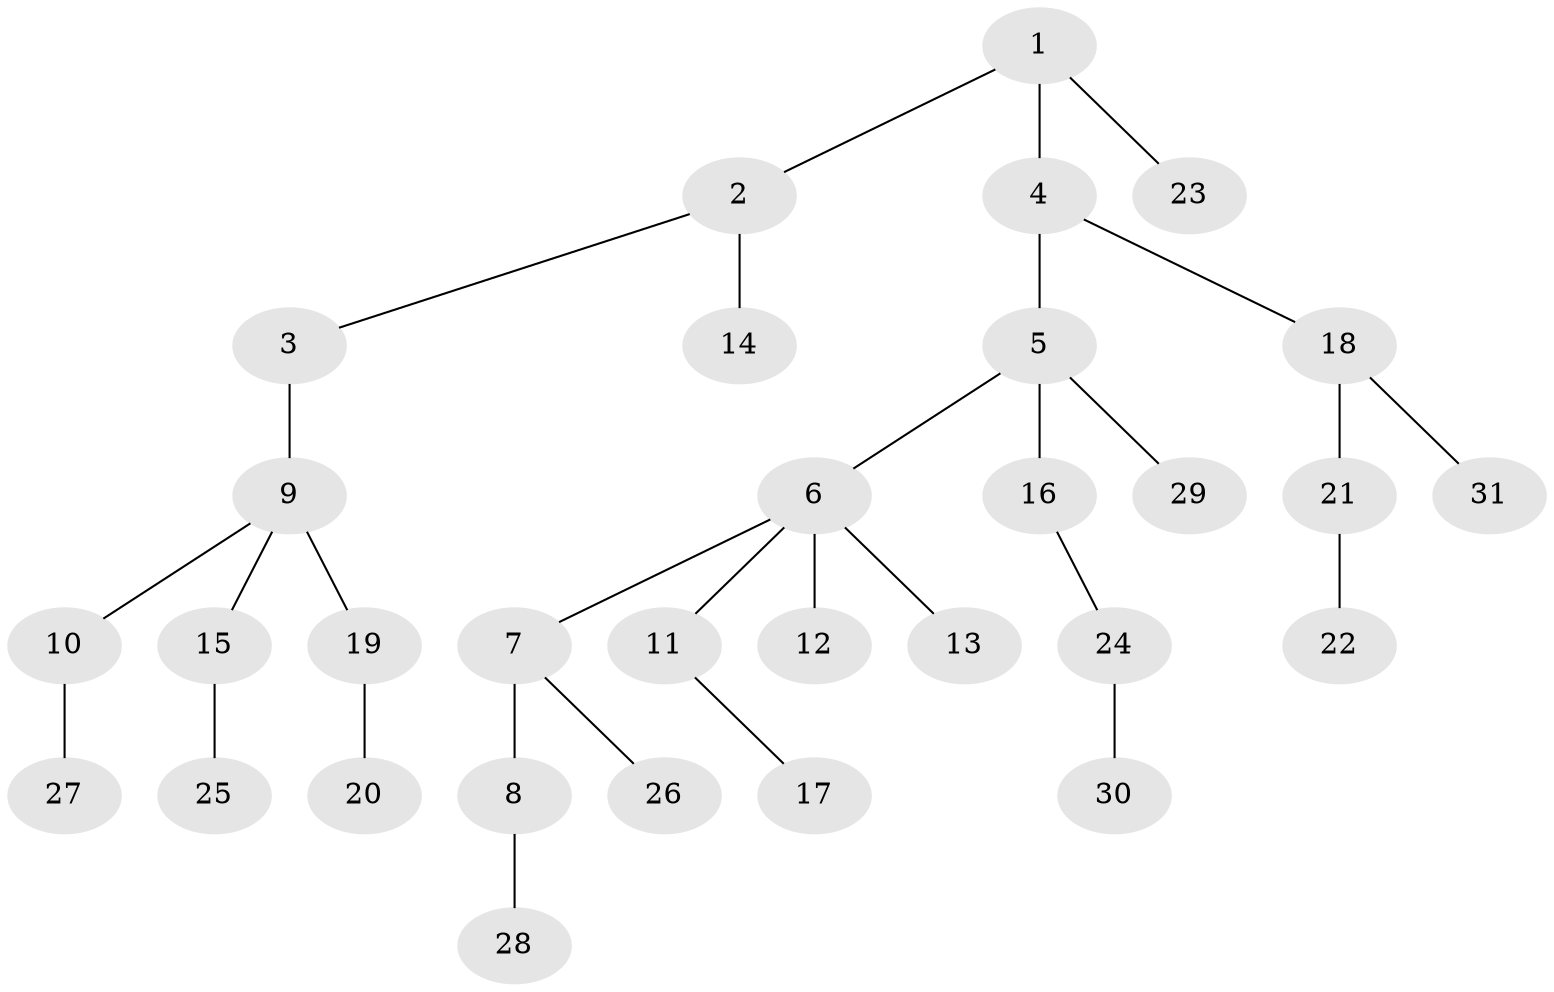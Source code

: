 // original degree distribution, {3: 0.10526315789473684, 2: 0.24561403508771928, 4: 0.08771929824561403, 5: 0.017543859649122806, 6: 0.03508771929824561, 1: 0.5087719298245614}
// Generated by graph-tools (version 1.1) at 2025/36/03/09/25 02:36:28]
// undirected, 31 vertices, 30 edges
graph export_dot {
graph [start="1"]
  node [color=gray90,style=filled];
  1;
  2;
  3;
  4;
  5;
  6;
  7;
  8;
  9;
  10;
  11;
  12;
  13;
  14;
  15;
  16;
  17;
  18;
  19;
  20;
  21;
  22;
  23;
  24;
  25;
  26;
  27;
  28;
  29;
  30;
  31;
  1 -- 2 [weight=1.0];
  1 -- 4 [weight=1.0];
  1 -- 23 [weight=1.0];
  2 -- 3 [weight=1.0];
  2 -- 14 [weight=1.0];
  3 -- 9 [weight=2.0];
  4 -- 5 [weight=1.0];
  4 -- 18 [weight=1.0];
  5 -- 6 [weight=1.0];
  5 -- 16 [weight=1.0];
  5 -- 29 [weight=1.0];
  6 -- 7 [weight=1.0];
  6 -- 11 [weight=1.0];
  6 -- 12 [weight=1.0];
  6 -- 13 [weight=1.0];
  7 -- 8 [weight=2.0];
  7 -- 26 [weight=1.0];
  8 -- 28 [weight=1.0];
  9 -- 10 [weight=1.0];
  9 -- 15 [weight=1.0];
  9 -- 19 [weight=1.0];
  10 -- 27 [weight=1.0];
  11 -- 17 [weight=1.0];
  15 -- 25 [weight=1.0];
  16 -- 24 [weight=2.0];
  18 -- 21 [weight=1.0];
  18 -- 31 [weight=1.0];
  19 -- 20 [weight=1.0];
  21 -- 22 [weight=2.0];
  24 -- 30 [weight=1.0];
}
